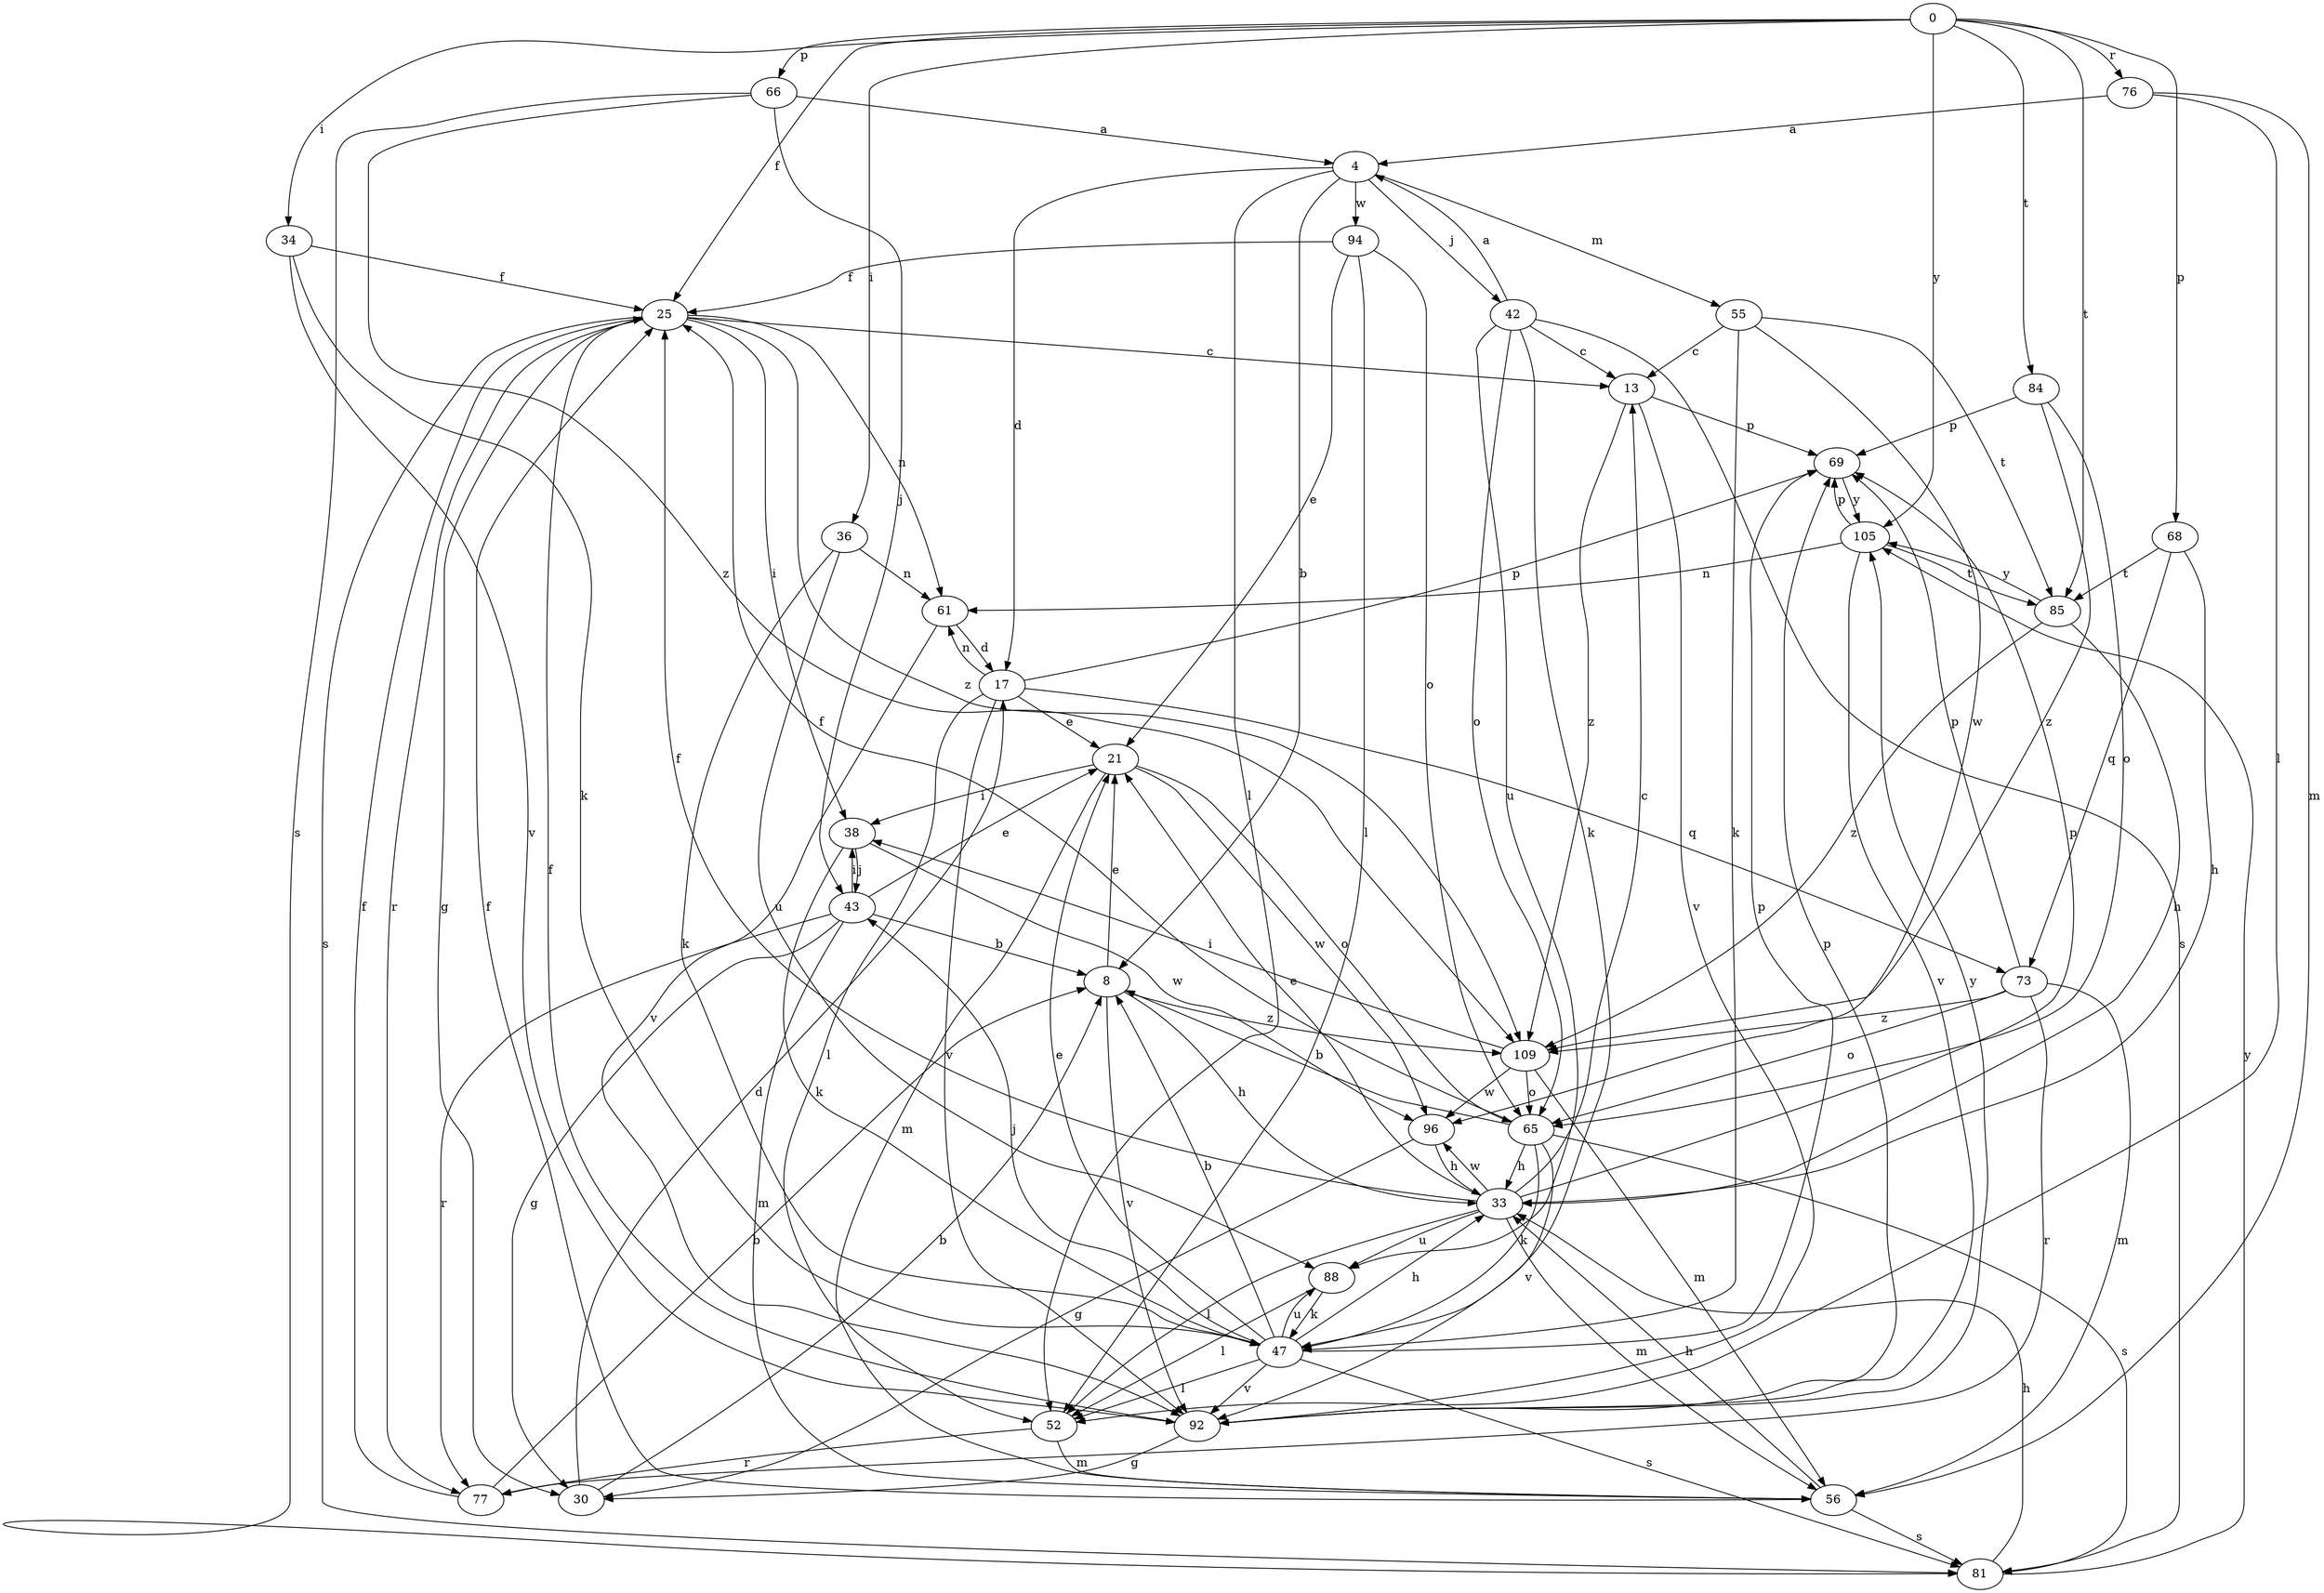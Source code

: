 strict digraph  {
0;
4;
8;
13;
17;
21;
25;
30;
33;
34;
36;
38;
42;
43;
47;
52;
55;
56;
61;
65;
66;
68;
69;
73;
76;
77;
81;
84;
85;
88;
92;
94;
96;
105;
109;
0 -> 25  [label=f];
0 -> 34  [label=i];
0 -> 36  [label=i];
0 -> 66  [label=p];
0 -> 68  [label=p];
0 -> 76  [label=r];
0 -> 84  [label=t];
0 -> 85  [label=t];
0 -> 105  [label=y];
4 -> 8  [label=b];
4 -> 17  [label=d];
4 -> 42  [label=j];
4 -> 52  [label=l];
4 -> 55  [label=m];
4 -> 94  [label=w];
8 -> 21  [label=e];
8 -> 33  [label=h];
8 -> 92  [label=v];
8 -> 109  [label=z];
13 -> 69  [label=p];
13 -> 92  [label=v];
13 -> 109  [label=z];
17 -> 21  [label=e];
17 -> 52  [label=l];
17 -> 61  [label=n];
17 -> 69  [label=p];
17 -> 73  [label=q];
17 -> 92  [label=v];
21 -> 38  [label=i];
21 -> 56  [label=m];
21 -> 65  [label=o];
21 -> 96  [label=w];
25 -> 13  [label=c];
25 -> 30  [label=g];
25 -> 38  [label=i];
25 -> 61  [label=n];
25 -> 77  [label=r];
25 -> 81  [label=s];
25 -> 109  [label=z];
30 -> 8  [label=b];
30 -> 17  [label=d];
33 -> 13  [label=c];
33 -> 21  [label=e];
33 -> 25  [label=f];
33 -> 52  [label=l];
33 -> 56  [label=m];
33 -> 69  [label=p];
33 -> 88  [label=u];
33 -> 96  [label=w];
34 -> 25  [label=f];
34 -> 47  [label=k];
34 -> 92  [label=v];
36 -> 47  [label=k];
36 -> 61  [label=n];
36 -> 88  [label=u];
38 -> 43  [label=j];
38 -> 47  [label=k];
38 -> 96  [label=w];
42 -> 4  [label=a];
42 -> 13  [label=c];
42 -> 47  [label=k];
42 -> 65  [label=o];
42 -> 81  [label=s];
42 -> 88  [label=u];
43 -> 8  [label=b];
43 -> 21  [label=e];
43 -> 30  [label=g];
43 -> 38  [label=i];
43 -> 56  [label=m];
43 -> 77  [label=r];
47 -> 8  [label=b];
47 -> 21  [label=e];
47 -> 33  [label=h];
47 -> 43  [label=j];
47 -> 52  [label=l];
47 -> 69  [label=p];
47 -> 81  [label=s];
47 -> 88  [label=u];
47 -> 92  [label=v];
52 -> 56  [label=m];
52 -> 77  [label=r];
55 -> 13  [label=c];
55 -> 47  [label=k];
55 -> 85  [label=t];
55 -> 96  [label=w];
56 -> 25  [label=f];
56 -> 33  [label=h];
56 -> 81  [label=s];
61 -> 17  [label=d];
61 -> 92  [label=v];
65 -> 8  [label=b];
65 -> 25  [label=f];
65 -> 33  [label=h];
65 -> 47  [label=k];
65 -> 81  [label=s];
65 -> 92  [label=v];
66 -> 4  [label=a];
66 -> 43  [label=j];
66 -> 81  [label=s];
66 -> 109  [label=z];
68 -> 33  [label=h];
68 -> 73  [label=q];
68 -> 85  [label=t];
69 -> 105  [label=y];
73 -> 56  [label=m];
73 -> 65  [label=o];
73 -> 69  [label=p];
73 -> 77  [label=r];
73 -> 109  [label=z];
76 -> 4  [label=a];
76 -> 52  [label=l];
76 -> 56  [label=m];
77 -> 8  [label=b];
77 -> 25  [label=f];
81 -> 33  [label=h];
81 -> 105  [label=y];
84 -> 65  [label=o];
84 -> 69  [label=p];
84 -> 109  [label=z];
85 -> 33  [label=h];
85 -> 105  [label=y];
85 -> 109  [label=z];
88 -> 47  [label=k];
88 -> 52  [label=l];
92 -> 25  [label=f];
92 -> 30  [label=g];
92 -> 69  [label=p];
92 -> 105  [label=y];
94 -> 21  [label=e];
94 -> 25  [label=f];
94 -> 52  [label=l];
94 -> 65  [label=o];
96 -> 30  [label=g];
96 -> 33  [label=h];
105 -> 61  [label=n];
105 -> 69  [label=p];
105 -> 85  [label=t];
105 -> 92  [label=v];
109 -> 38  [label=i];
109 -> 56  [label=m];
109 -> 65  [label=o];
109 -> 96  [label=w];
}
